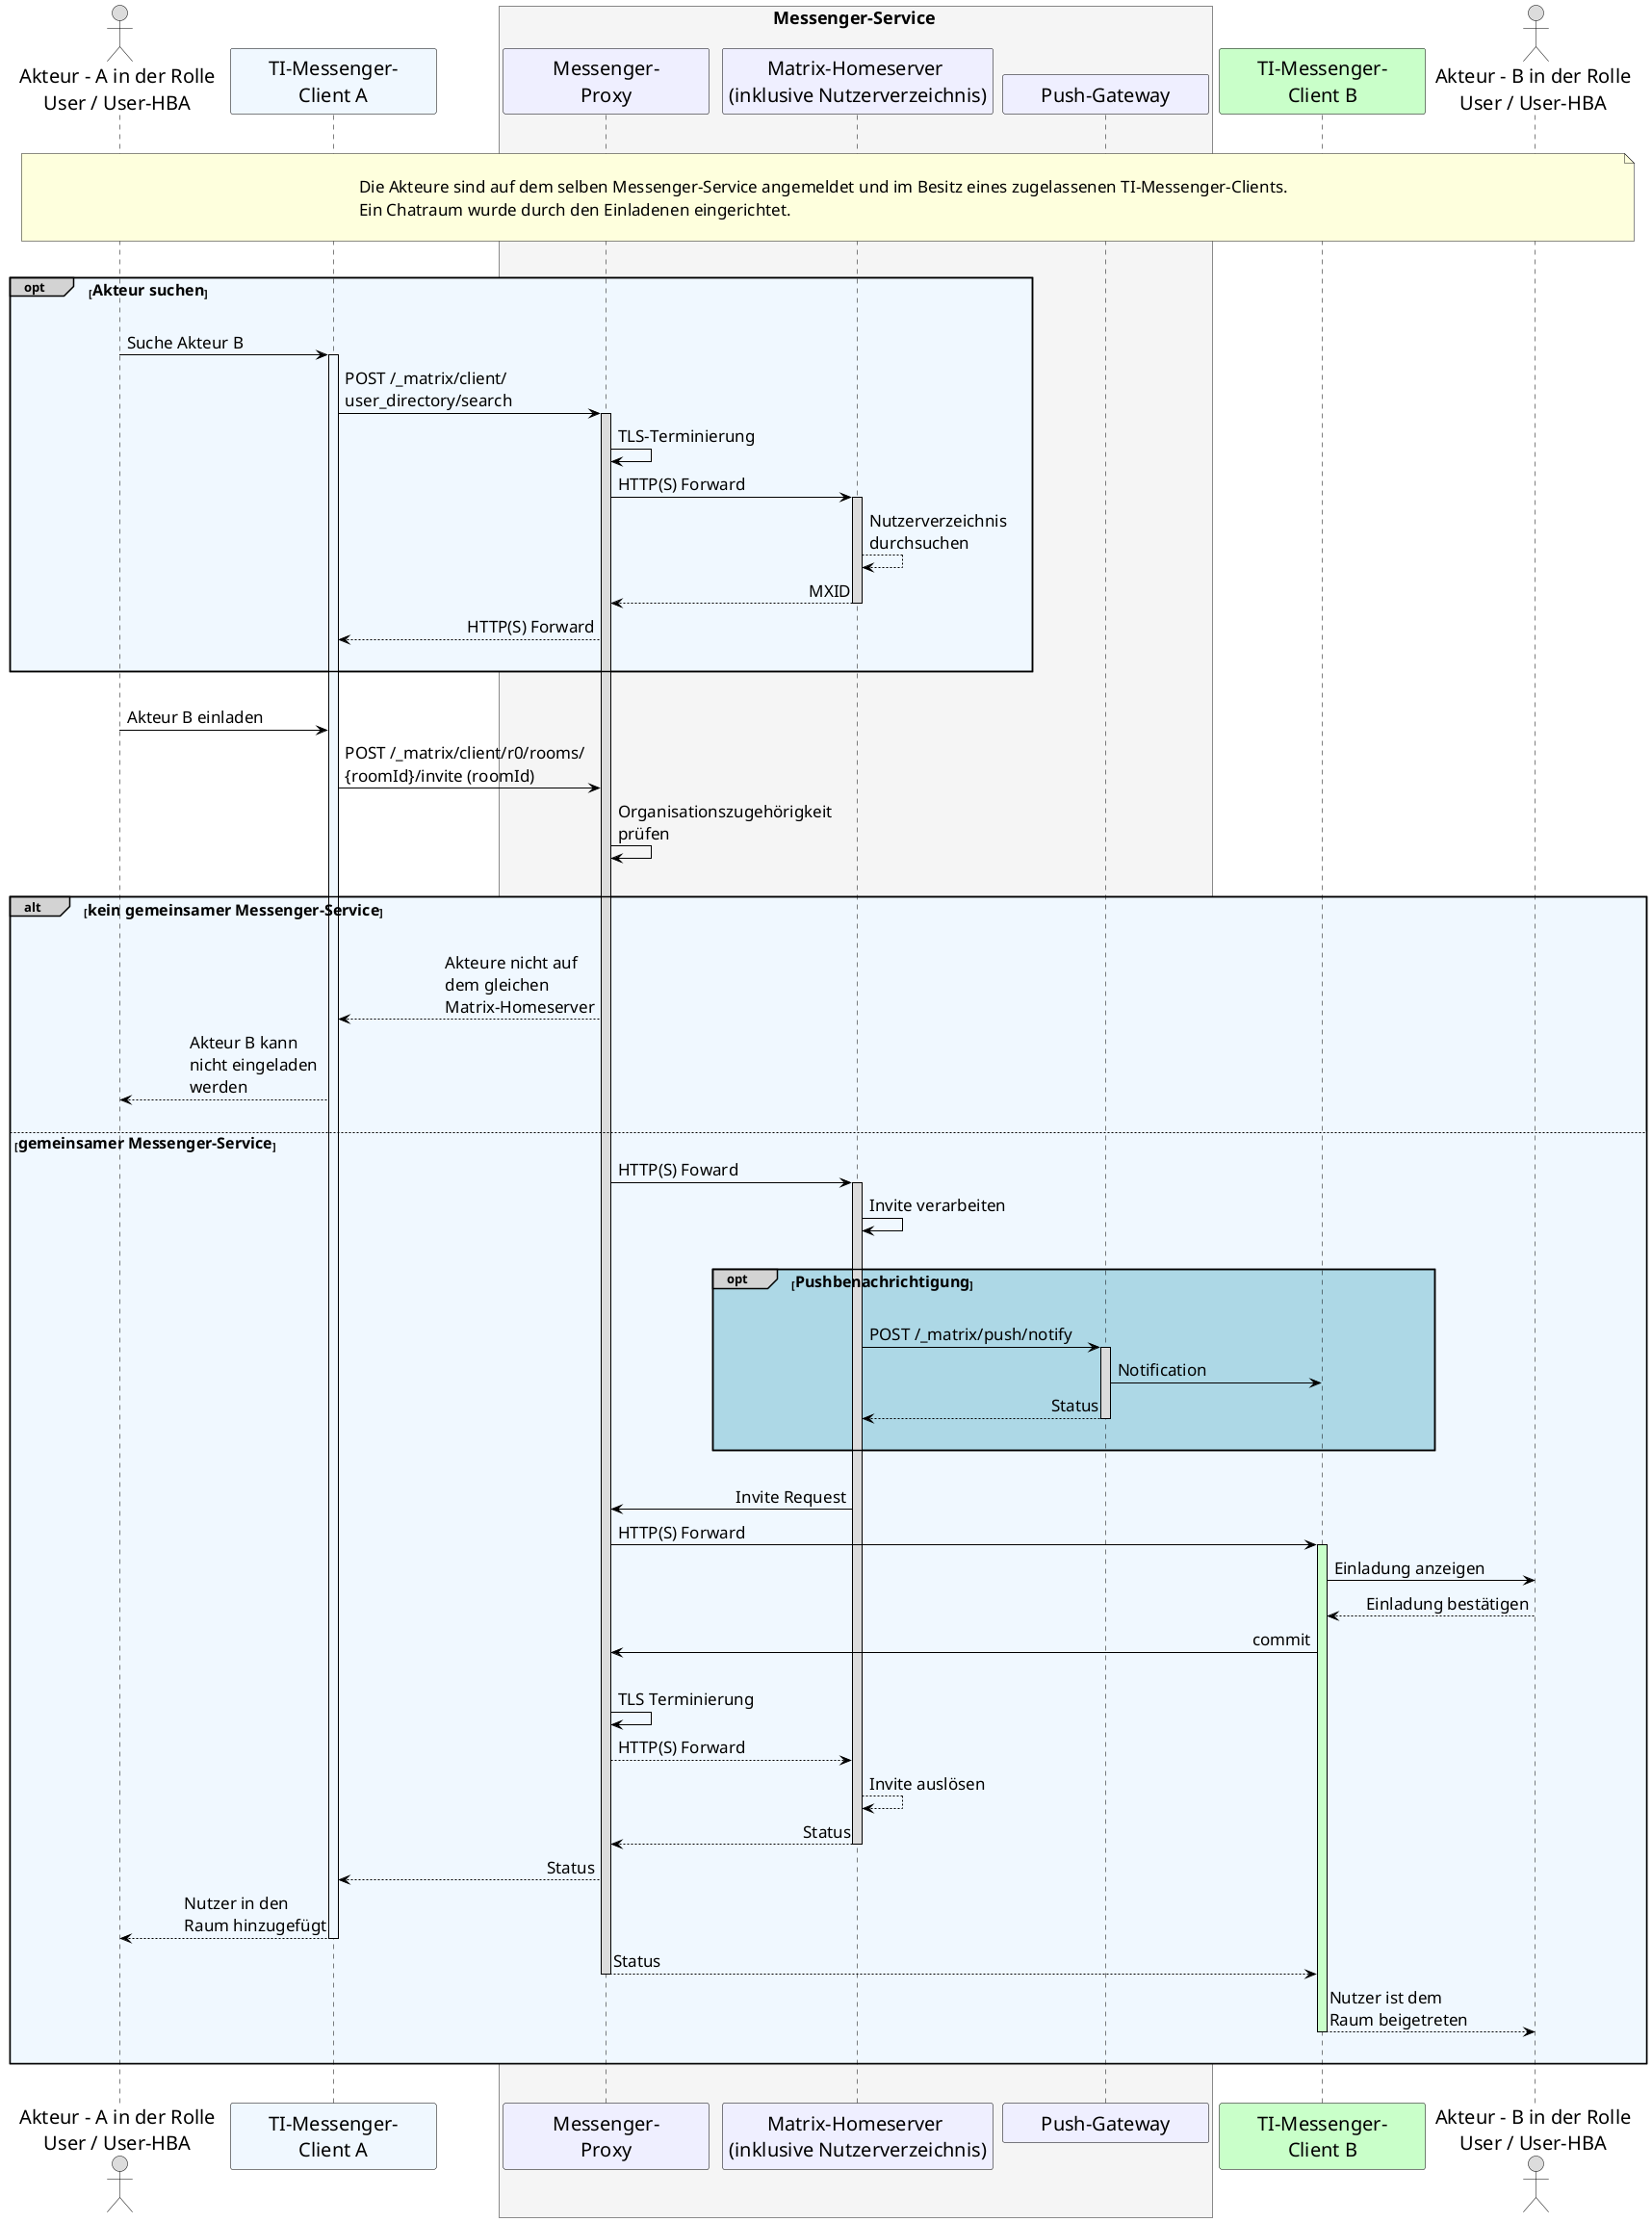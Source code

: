 /' 
# TI-Messenger 1.1
# TI-Messenger-Dienst
# UC - 10104
# Sequence Diagram
# Name: Einladung von Akteuren innerhalb eines Messenger-Service
'/

@startuml
skinparam sequenceMessageAlign direction
skinparam minClassWidth 200
skinparam BoxPadding 1
skinparam sequenceReferenceHeaderBackgroundColor palegreen
scale max 2048 width

skinparam sequence {
ArrowColor black
ArrowFontSize 17
ActorBorderColor black
LifeLineBorderColor black
LifeLineBackgroundColor Gainsboro

ParticipantBorderColor Motivation
ParticipantBackgroundColor Motivation
ParticipantFontName Impact
ParticipantFontSize 20
ParticipantFontColor black
ParticipantBorderColor Black
ParticipantBackgroundColor MOTIVATION

ActorBackgroundColor Gainsboro
ActorFontColor black
ActorFontSize 20
ActorFontName Aapex
}
    actor U1 as "Akteur - A in der Rolle\nUser / User-HBA"
    participant C1 as "TI-Messenger-\nClient A" #AliceBlue
    box <size:18>Messenger-Service</size> #WhiteSmoke
      participant MP as "Messenger-\nProxy"
      participant MH as "Matrix-Homeserver \n(inklusive Nutzerverzeichnis)"
      participant PG as "Push-Gateway"
    end box
    participant C2 as "TI-Messenger-\nClient B"#TECHNOLOGY
    actor U2 as "Akteur - B in der Rolle\nUser / User-HBA"
    
|||
note over U1, U2: \n<size:17>Die Akteure sind auf dem selben Messenger-Service angemeldet und im Besitz eines zugelassenen TI-Messenger-Clients.\n<size:17>Ein Chatraum wurde durch den Einladenen eingerichtet.</size>\n
|||

    opt#LightGrey #AliceBlue <size:16>Akteur suchen</size>
    |||
    U1->C1: Suche Akteur B
      activate C1 #AliceBlue
    C1->MP: POST /_matrix/client/\nuser_directory/search
      activate MP
    MP->MP: TLS-Terminierung
    MP->MH: HTTP(S) Forward
      activate MH
    MH-->MH: Nutzerverzeichnis \ndurchsuchen
    MH-->MP: MXID
      deactivate MH
    MP-->C1: HTTP(S) Forward
    |||
    end
    
    |||
    U1->C1: Akteur B einladen
    C1->MP: POST /_matrix/client/r0/rooms/\n{roomId}/invite (roomId)
    MP->MP: Organisationszugehörigkeit \nprüfen
    |||
    
    alt#LightGrey #AliceBlue <size:16>kein gemeinsamer Messenger-Service</size>
      |||
      MP-->C1: Akteure nicht auf \ndem gleichen \nMatrix-Homeserver
      C1-->U1: Akteur B kann \nnicht eingeladen \nwerden
      |||
    
      else <size:16>gemeinsamer Messenger-Service</size>
    
      MP->MH: HTTP(S) Foward
        activate MH
      MH->MH: Invite verarbeiten
      |||
        opt#LightGrey #LightBlue <size:16>Pushbenachrichtigung</size>
          |||
          MH->PG: POST /_matrix/push/notify
            activate PG
          PG->C2: Notification
          PG-->MH: Status
            deactivate PG
        |||
        end
        |||
          MH->MP: Invite Request
          MP->C2: HTTP(S) Forward
            activate C2 #TECHNOLOGY
          C2->U2: Einladung anzeigen
          U2-->C2: Einladung bestätigen
          C2->MP: commit
          |||
          MP->MP: TLS Terminierung
          MP-->MH: HTTP(S) Forward
          MH-->MH: Invite auslösen
          MH-->MP: Status
            deactivate MH
          MP-->C1: Status
          C1-->U1: Nutzer in den \nRaum hinzugefügt
            deactivate C1
          MP-->C2: Status
            deactivate MP
          C2-->U2: Nutzer ist dem \nRaum beigetreten
            deactivate C2

        |||
        end
 |||
@enduml
